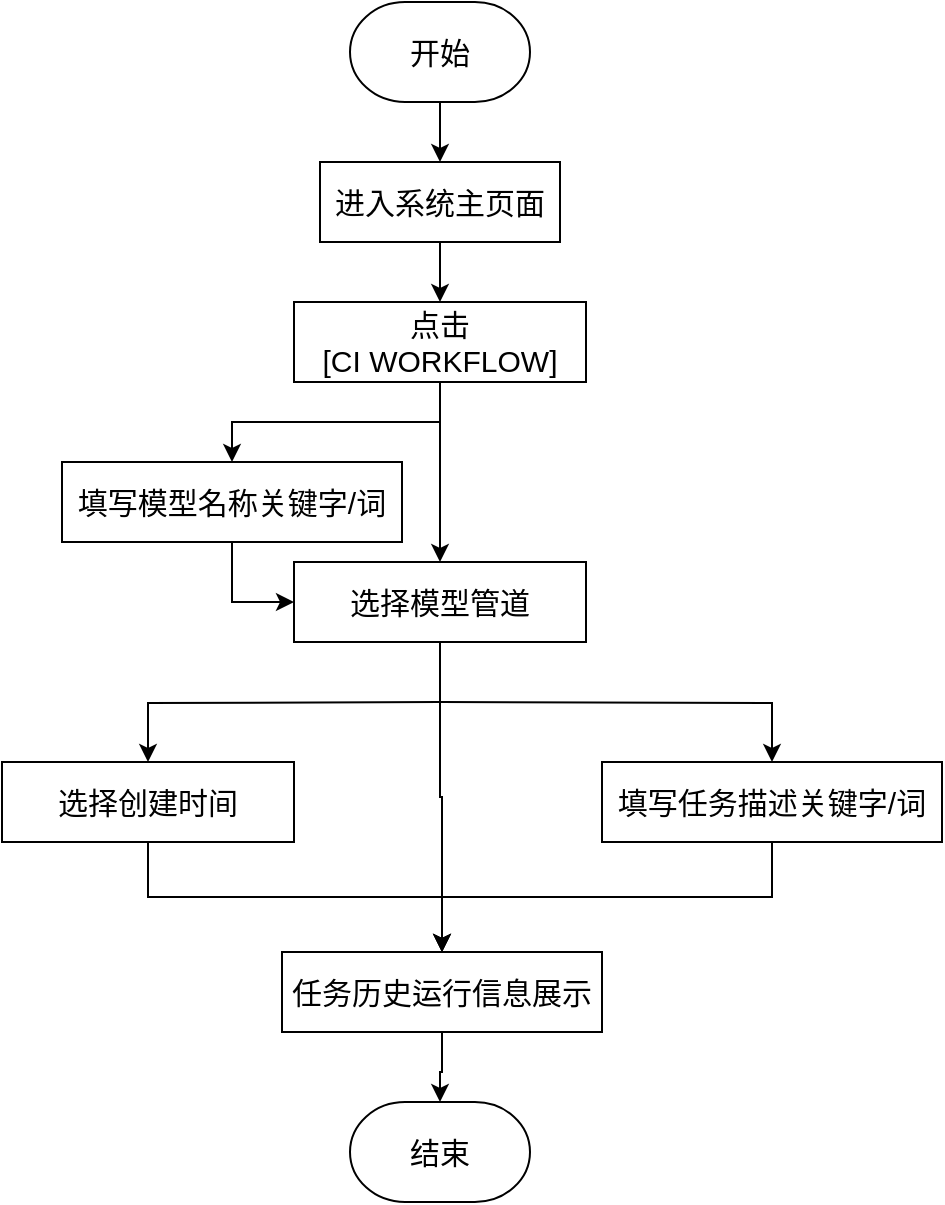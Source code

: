 <mxfile version="14.6.10" type="github">
  <diagram id="n87L2U8wkpmtv-38984O" name="第 1 页">
    <mxGraphModel dx="1673" dy="831" grid="1" gridSize="10" guides="1" tooltips="1" connect="1" arrows="1" fold="1" page="1" pageScale="1" pageWidth="827" pageHeight="1169" math="0" shadow="0">
      <root>
        <mxCell id="0" />
        <mxCell id="1" parent="0" />
        <mxCell id="TYqqyXj6VG3_gaBh5XJg-9" style="edgeStyle=orthogonalEdgeStyle;rounded=0;orthogonalLoop=1;jettySize=auto;html=1;exitX=0.5;exitY=1;exitDx=0;exitDy=0;exitPerimeter=0;entryX=0.5;entryY=0;entryDx=0;entryDy=0;" parent="1" source="TYqqyXj6VG3_gaBh5XJg-1" target="TYqqyXj6VG3_gaBh5XJg-2" edge="1">
          <mxGeometry relative="1" as="geometry" />
        </mxCell>
        <mxCell id="TYqqyXj6VG3_gaBh5XJg-1" value="开始" style="strokeWidth=1;html=1;shape=mxgraph.flowchart.terminator;whiteSpace=wrap;rounded=1;glass=0;fontSize=15;" parent="1" vertex="1">
          <mxGeometry x="324" y="80" width="90" height="50" as="geometry" />
        </mxCell>
        <mxCell id="TYqqyXj6VG3_gaBh5XJg-10" style="edgeStyle=orthogonalEdgeStyle;rounded=0;orthogonalLoop=1;jettySize=auto;html=1;exitX=0.5;exitY=1;exitDx=0;exitDy=0;" parent="1" source="TYqqyXj6VG3_gaBh5XJg-2" target="TYqqyXj6VG3_gaBh5XJg-3" edge="1">
          <mxGeometry relative="1" as="geometry" />
        </mxCell>
        <mxCell id="TYqqyXj6VG3_gaBh5XJg-2" value="&lt;font style=&quot;font-size: 15px&quot;&gt;进入系统主页面&lt;/font&gt;" style="rounded=0;whiteSpace=wrap;html=1;" parent="1" vertex="1">
          <mxGeometry x="309" y="160" width="120" height="40" as="geometry" />
        </mxCell>
        <mxCell id="TYqqyXj6VG3_gaBh5XJg-19" style="edgeStyle=orthogonalEdgeStyle;rounded=0;orthogonalLoop=1;jettySize=auto;html=1;exitX=0.5;exitY=1;exitDx=0;exitDy=0;entryX=0.5;entryY=0;entryDx=0;entryDy=0;" parent="1" source="TYqqyXj6VG3_gaBh5XJg-3" target="TYqqyXj6VG3_gaBh5XJg-6" edge="1">
          <mxGeometry relative="1" as="geometry" />
        </mxCell>
        <mxCell id="TYqqyXj6VG3_gaBh5XJg-20" style="edgeStyle=orthogonalEdgeStyle;rounded=0;orthogonalLoop=1;jettySize=auto;html=1;exitX=0.5;exitY=1;exitDx=0;exitDy=0;" parent="1" source="TYqqyXj6VG3_gaBh5XJg-3" target="TYqqyXj6VG3_gaBh5XJg-18" edge="1">
          <mxGeometry relative="1" as="geometry" />
        </mxCell>
        <mxCell id="TYqqyXj6VG3_gaBh5XJg-3" value="&lt;span style=&quot;font-size: 15px&quot;&gt;点击&lt;br&gt;[CI WORKFLOW]&lt;/span&gt;" style="rounded=0;whiteSpace=wrap;html=1;" parent="1" vertex="1">
          <mxGeometry x="296" y="230" width="146" height="40" as="geometry" />
        </mxCell>
        <mxCell id="TYqqyXj6VG3_gaBh5XJg-15" style="edgeStyle=orthogonalEdgeStyle;rounded=0;orthogonalLoop=1;jettySize=auto;html=1;exitX=0.5;exitY=1;exitDx=0;exitDy=0;" parent="1" source="TYqqyXj6VG3_gaBh5XJg-4" target="TYqqyXj6VG3_gaBh5XJg-7" edge="1">
          <mxGeometry relative="1" as="geometry" />
        </mxCell>
        <mxCell id="TYqqyXj6VG3_gaBh5XJg-4" value="&lt;span style=&quot;font-size: 15px&quot;&gt;选择创建时间&lt;/span&gt;" style="rounded=0;whiteSpace=wrap;html=1;" parent="1" vertex="1">
          <mxGeometry x="150" y="460" width="146" height="40" as="geometry" />
        </mxCell>
        <mxCell id="TYqqyXj6VG3_gaBh5XJg-16" style="edgeStyle=orthogonalEdgeStyle;rounded=0;orthogonalLoop=1;jettySize=auto;html=1;exitX=0.5;exitY=1;exitDx=0;exitDy=0;" parent="1" source="TYqqyXj6VG3_gaBh5XJg-5" target="TYqqyXj6VG3_gaBh5XJg-7" edge="1">
          <mxGeometry relative="1" as="geometry" />
        </mxCell>
        <mxCell id="TYqqyXj6VG3_gaBh5XJg-5" value="&lt;span style=&quot;font-size: 15px&quot;&gt;填写任务描述关键字/词&lt;/span&gt;" style="rounded=0;whiteSpace=wrap;html=1;" parent="1" vertex="1">
          <mxGeometry x="450" y="460" width="170" height="40" as="geometry" />
        </mxCell>
        <mxCell id="TYqqyXj6VG3_gaBh5XJg-12" style="edgeStyle=orthogonalEdgeStyle;rounded=0;orthogonalLoop=1;jettySize=auto;html=1;exitX=0.5;exitY=1;exitDx=0;exitDy=0;" parent="1" target="TYqqyXj6VG3_gaBh5XJg-4" edge="1">
          <mxGeometry relative="1" as="geometry">
            <mxPoint x="369" y="430" as="sourcePoint" />
          </mxGeometry>
        </mxCell>
        <mxCell id="TYqqyXj6VG3_gaBh5XJg-13" style="edgeStyle=orthogonalEdgeStyle;rounded=0;orthogonalLoop=1;jettySize=auto;html=1;exitX=0.5;exitY=1;exitDx=0;exitDy=0;" parent="1" target="TYqqyXj6VG3_gaBh5XJg-5" edge="1">
          <mxGeometry relative="1" as="geometry">
            <mxPoint x="369" y="430" as="sourcePoint" />
          </mxGeometry>
        </mxCell>
        <mxCell id="TYqqyXj6VG3_gaBh5XJg-22" style="edgeStyle=orthogonalEdgeStyle;rounded=0;orthogonalLoop=1;jettySize=auto;html=1;exitX=0.5;exitY=1;exitDx=0;exitDy=0;" parent="1" source="TYqqyXj6VG3_gaBh5XJg-6" target="TYqqyXj6VG3_gaBh5XJg-7" edge="1">
          <mxGeometry relative="1" as="geometry" />
        </mxCell>
        <mxCell id="TYqqyXj6VG3_gaBh5XJg-6" value="&lt;span style=&quot;font-size: 15px&quot;&gt;选择模型管道&lt;/span&gt;" style="rounded=0;whiteSpace=wrap;html=1;" parent="1" vertex="1">
          <mxGeometry x="296" y="360" width="146" height="40" as="geometry" />
        </mxCell>
        <mxCell id="TYqqyXj6VG3_gaBh5XJg-17" style="edgeStyle=orthogonalEdgeStyle;rounded=0;orthogonalLoop=1;jettySize=auto;html=1;exitX=0.5;exitY=1;exitDx=0;exitDy=0;" parent="1" source="TYqqyXj6VG3_gaBh5XJg-7" target="TYqqyXj6VG3_gaBh5XJg-8" edge="1">
          <mxGeometry relative="1" as="geometry" />
        </mxCell>
        <mxCell id="TYqqyXj6VG3_gaBh5XJg-7" value="&lt;span style=&quot;font-size: 15px&quot;&gt;任务历史运行信息展示&lt;/span&gt;" style="rounded=0;whiteSpace=wrap;html=1;" parent="1" vertex="1">
          <mxGeometry x="290" y="555" width="160" height="40" as="geometry" />
        </mxCell>
        <mxCell id="TYqqyXj6VG3_gaBh5XJg-8" value="结束" style="strokeWidth=1;html=1;shape=mxgraph.flowchart.terminator;whiteSpace=wrap;rounded=1;glass=0;fontSize=15;" parent="1" vertex="1">
          <mxGeometry x="324" y="630" width="90" height="50" as="geometry" />
        </mxCell>
        <mxCell id="TYqqyXj6VG3_gaBh5XJg-23" style="edgeStyle=orthogonalEdgeStyle;rounded=0;orthogonalLoop=1;jettySize=auto;html=1;exitX=0.5;exitY=1;exitDx=0;exitDy=0;entryX=0;entryY=0.5;entryDx=0;entryDy=0;" parent="1" source="TYqqyXj6VG3_gaBh5XJg-18" target="TYqqyXj6VG3_gaBh5XJg-6" edge="1">
          <mxGeometry relative="1" as="geometry" />
        </mxCell>
        <mxCell id="TYqqyXj6VG3_gaBh5XJg-18" value="&lt;span style=&quot;font-size: 15px&quot;&gt;填写模型名称关键字/词&lt;/span&gt;" style="rounded=0;whiteSpace=wrap;html=1;" parent="1" vertex="1">
          <mxGeometry x="180" y="310" width="170" height="40" as="geometry" />
        </mxCell>
      </root>
    </mxGraphModel>
  </diagram>
</mxfile>
